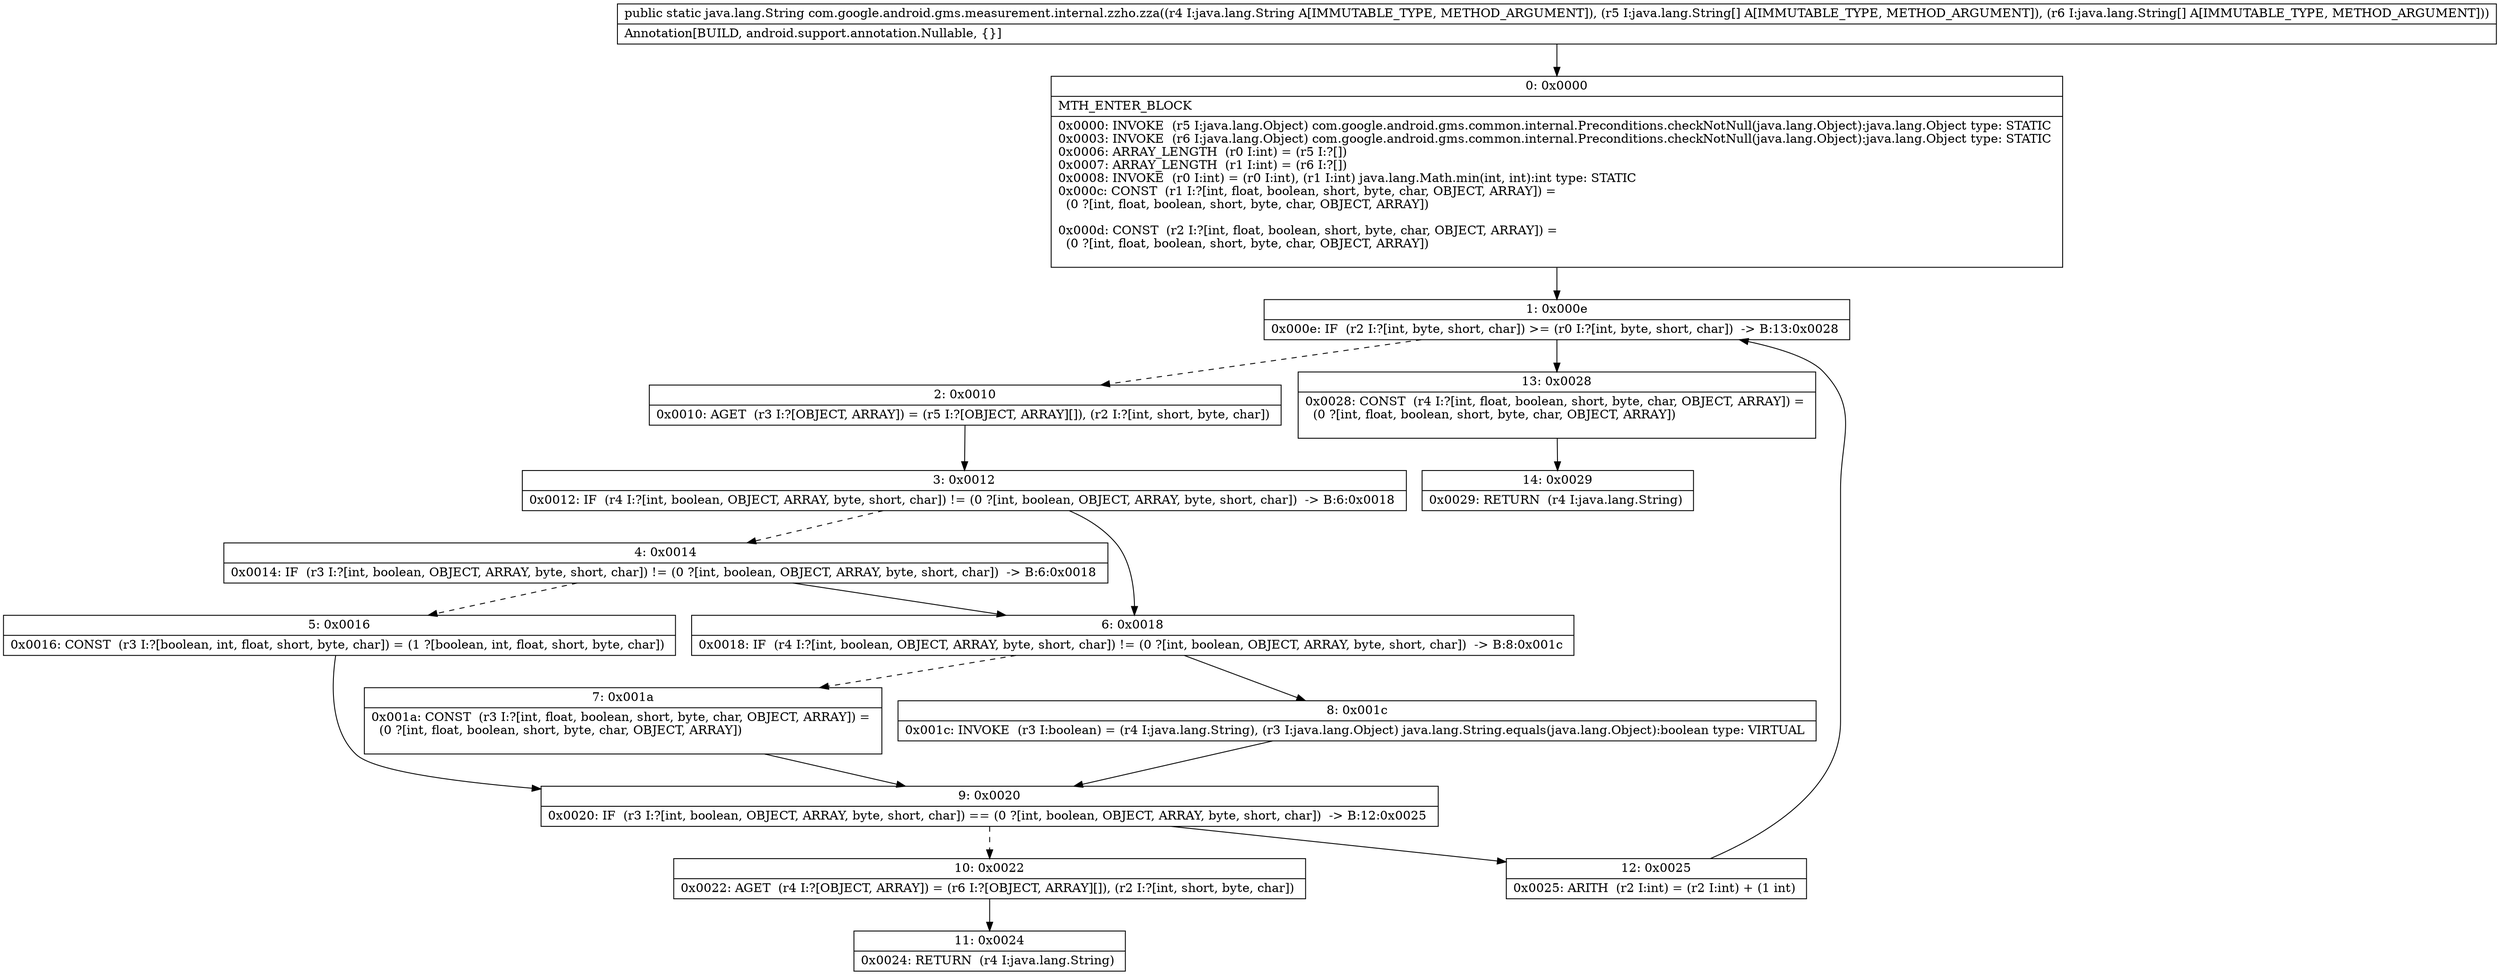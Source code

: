 digraph "CFG forcom.google.android.gms.measurement.internal.zzho.zza(Ljava\/lang\/String;[Ljava\/lang\/String;[Ljava\/lang\/String;)Ljava\/lang\/String;" {
Node_0 [shape=record,label="{0\:\ 0x0000|MTH_ENTER_BLOCK\l|0x0000: INVOKE  (r5 I:java.lang.Object) com.google.android.gms.common.internal.Preconditions.checkNotNull(java.lang.Object):java.lang.Object type: STATIC \l0x0003: INVOKE  (r6 I:java.lang.Object) com.google.android.gms.common.internal.Preconditions.checkNotNull(java.lang.Object):java.lang.Object type: STATIC \l0x0006: ARRAY_LENGTH  (r0 I:int) = (r5 I:?[]) \l0x0007: ARRAY_LENGTH  (r1 I:int) = (r6 I:?[]) \l0x0008: INVOKE  (r0 I:int) = (r0 I:int), (r1 I:int) java.lang.Math.min(int, int):int type: STATIC \l0x000c: CONST  (r1 I:?[int, float, boolean, short, byte, char, OBJECT, ARRAY]) = \l  (0 ?[int, float, boolean, short, byte, char, OBJECT, ARRAY])\l \l0x000d: CONST  (r2 I:?[int, float, boolean, short, byte, char, OBJECT, ARRAY]) = \l  (0 ?[int, float, boolean, short, byte, char, OBJECT, ARRAY])\l \l}"];
Node_1 [shape=record,label="{1\:\ 0x000e|0x000e: IF  (r2 I:?[int, byte, short, char]) \>= (r0 I:?[int, byte, short, char])  \-\> B:13:0x0028 \l}"];
Node_2 [shape=record,label="{2\:\ 0x0010|0x0010: AGET  (r3 I:?[OBJECT, ARRAY]) = (r5 I:?[OBJECT, ARRAY][]), (r2 I:?[int, short, byte, char]) \l}"];
Node_3 [shape=record,label="{3\:\ 0x0012|0x0012: IF  (r4 I:?[int, boolean, OBJECT, ARRAY, byte, short, char]) != (0 ?[int, boolean, OBJECT, ARRAY, byte, short, char])  \-\> B:6:0x0018 \l}"];
Node_4 [shape=record,label="{4\:\ 0x0014|0x0014: IF  (r3 I:?[int, boolean, OBJECT, ARRAY, byte, short, char]) != (0 ?[int, boolean, OBJECT, ARRAY, byte, short, char])  \-\> B:6:0x0018 \l}"];
Node_5 [shape=record,label="{5\:\ 0x0016|0x0016: CONST  (r3 I:?[boolean, int, float, short, byte, char]) = (1 ?[boolean, int, float, short, byte, char]) \l}"];
Node_6 [shape=record,label="{6\:\ 0x0018|0x0018: IF  (r4 I:?[int, boolean, OBJECT, ARRAY, byte, short, char]) != (0 ?[int, boolean, OBJECT, ARRAY, byte, short, char])  \-\> B:8:0x001c \l}"];
Node_7 [shape=record,label="{7\:\ 0x001a|0x001a: CONST  (r3 I:?[int, float, boolean, short, byte, char, OBJECT, ARRAY]) = \l  (0 ?[int, float, boolean, short, byte, char, OBJECT, ARRAY])\l \l}"];
Node_8 [shape=record,label="{8\:\ 0x001c|0x001c: INVOKE  (r3 I:boolean) = (r4 I:java.lang.String), (r3 I:java.lang.Object) java.lang.String.equals(java.lang.Object):boolean type: VIRTUAL \l}"];
Node_9 [shape=record,label="{9\:\ 0x0020|0x0020: IF  (r3 I:?[int, boolean, OBJECT, ARRAY, byte, short, char]) == (0 ?[int, boolean, OBJECT, ARRAY, byte, short, char])  \-\> B:12:0x0025 \l}"];
Node_10 [shape=record,label="{10\:\ 0x0022|0x0022: AGET  (r4 I:?[OBJECT, ARRAY]) = (r6 I:?[OBJECT, ARRAY][]), (r2 I:?[int, short, byte, char]) \l}"];
Node_11 [shape=record,label="{11\:\ 0x0024|0x0024: RETURN  (r4 I:java.lang.String) \l}"];
Node_12 [shape=record,label="{12\:\ 0x0025|0x0025: ARITH  (r2 I:int) = (r2 I:int) + (1 int) \l}"];
Node_13 [shape=record,label="{13\:\ 0x0028|0x0028: CONST  (r4 I:?[int, float, boolean, short, byte, char, OBJECT, ARRAY]) = \l  (0 ?[int, float, boolean, short, byte, char, OBJECT, ARRAY])\l \l}"];
Node_14 [shape=record,label="{14\:\ 0x0029|0x0029: RETURN  (r4 I:java.lang.String) \l}"];
MethodNode[shape=record,label="{public static java.lang.String com.google.android.gms.measurement.internal.zzho.zza((r4 I:java.lang.String A[IMMUTABLE_TYPE, METHOD_ARGUMENT]), (r5 I:java.lang.String[] A[IMMUTABLE_TYPE, METHOD_ARGUMENT]), (r6 I:java.lang.String[] A[IMMUTABLE_TYPE, METHOD_ARGUMENT]))  | Annotation[BUILD, android.support.annotation.Nullable, \{\}]\l}"];
MethodNode -> Node_0;
Node_0 -> Node_1;
Node_1 -> Node_2[style=dashed];
Node_1 -> Node_13;
Node_2 -> Node_3;
Node_3 -> Node_4[style=dashed];
Node_3 -> Node_6;
Node_4 -> Node_5[style=dashed];
Node_4 -> Node_6;
Node_5 -> Node_9;
Node_6 -> Node_7[style=dashed];
Node_6 -> Node_8;
Node_7 -> Node_9;
Node_8 -> Node_9;
Node_9 -> Node_10[style=dashed];
Node_9 -> Node_12;
Node_10 -> Node_11;
Node_12 -> Node_1;
Node_13 -> Node_14;
}

